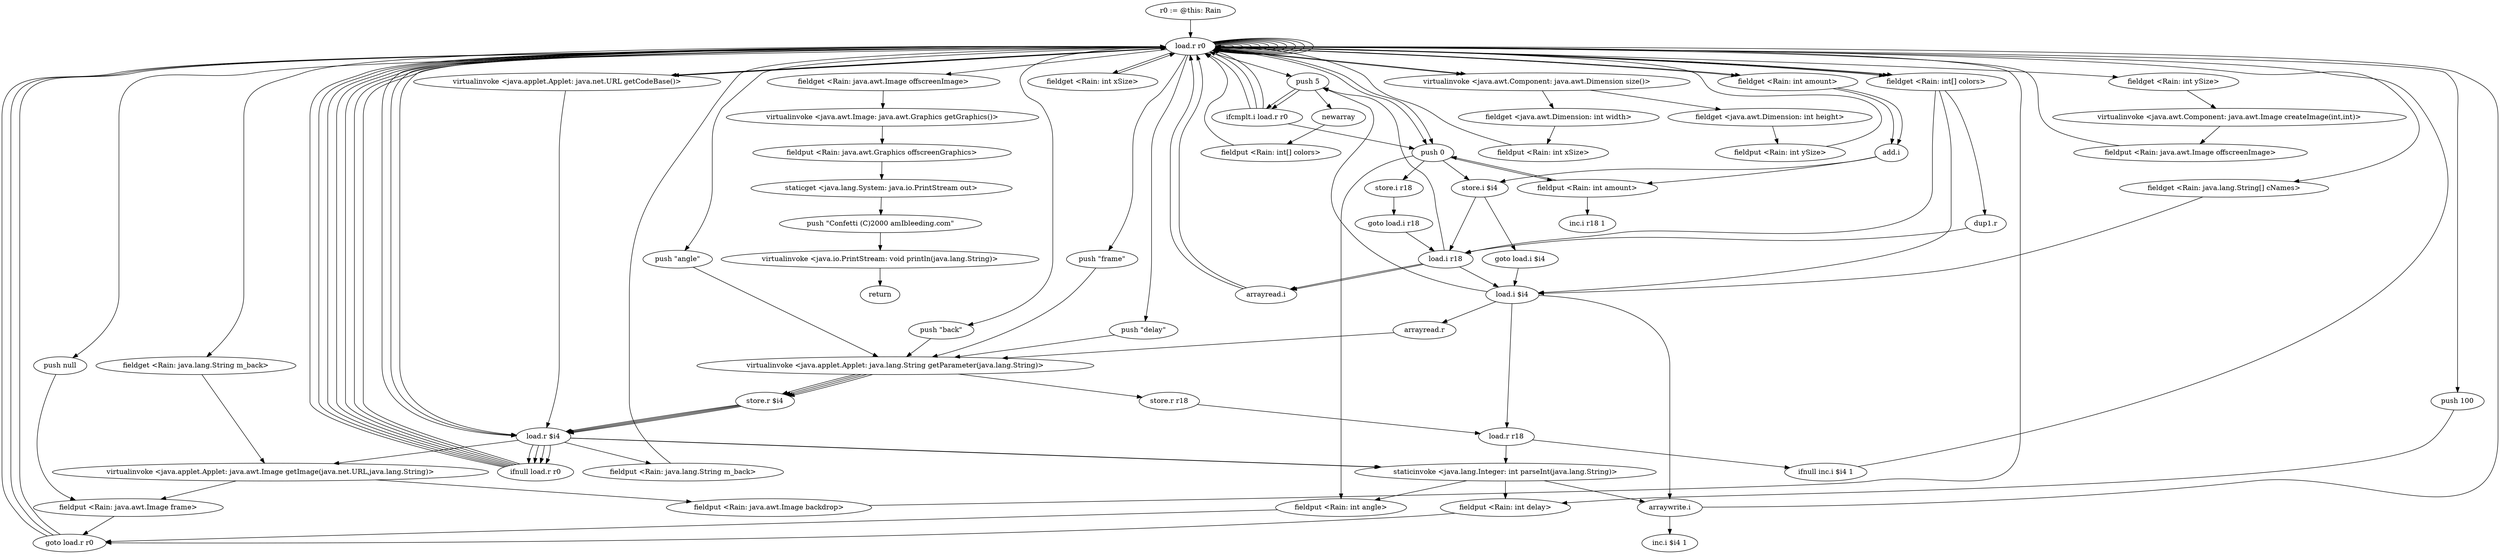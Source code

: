 digraph "" {
    "r0 := @this: Rain"
    "load.r r0"
    "r0 := @this: Rain"->"load.r r0";
    "push 5"
    "load.r r0"->"push 5";
    "newarray"
    "push 5"->"newarray";
    "fieldput <Rain: int[] colors>"
    "newarray"->"fieldput <Rain: int[] colors>";
    "fieldput <Rain: int[] colors>"->"load.r r0";
    "push 0"
    "load.r r0"->"push 0";
    "fieldput <Rain: int amount>"
    "push 0"->"fieldput <Rain: int amount>";
    "fieldput <Rain: int amount>"->"push 0";
    "store.i $i4"
    "push 0"->"store.i $i4";
    "goto load.i $i4"
    "store.i $i4"->"goto load.i $i4";
    "load.i $i4"
    "goto load.i $i4"->"load.i $i4";
    "load.i $i4"->"push 5";
    "ifcmplt.i load.r r0"
    "push 5"->"ifcmplt.i load.r r0";
    "ifcmplt.i load.r r0"->"push 0";
    "store.i r18"
    "push 0"->"store.i r18";
    "goto load.i r18"
    "store.i r18"->"goto load.i r18";
    "load.i r18"
    "goto load.i r18"->"load.i r18";
    "load.i r18"->"push 5";
    "push 5"->"ifcmplt.i load.r r0";
    "ifcmplt.i load.r r0"->"load.r r0";
    "push \"back\""
    "load.r r0"->"push \"back\"";
    "virtualinvoke <java.applet.Applet: java.lang.String getParameter(java.lang.String)>"
    "push \"back\""->"virtualinvoke <java.applet.Applet: java.lang.String getParameter(java.lang.String)>";
    "store.r $i4"
    "virtualinvoke <java.applet.Applet: java.lang.String getParameter(java.lang.String)>"->"store.r $i4";
    "load.r $i4"
    "store.r $i4"->"load.r $i4";
    "ifnull load.r r0"
    "load.r $i4"->"ifnull load.r r0";
    "ifnull load.r r0"->"load.r r0";
    "load.r r0"->"load.r $i4";
    "fieldput <Rain: java.lang.String m_back>"
    "load.r $i4"->"fieldput <Rain: java.lang.String m_back>";
    "fieldput <Rain: java.lang.String m_back>"->"load.r r0";
    "push \"frame\""
    "load.r r0"->"push \"frame\"";
    "push \"frame\""->"virtualinvoke <java.applet.Applet: java.lang.String getParameter(java.lang.String)>";
    "virtualinvoke <java.applet.Applet: java.lang.String getParameter(java.lang.String)>"->"store.r $i4";
    "store.r $i4"->"load.r $i4";
    "load.r $i4"->"ifnull load.r r0";
    "ifnull load.r r0"->"load.r r0";
    "load.r r0"->"load.r r0";
    "load.r r0"->"load.r r0";
    "virtualinvoke <java.applet.Applet: java.net.URL getCodeBase()>"
    "load.r r0"->"virtualinvoke <java.applet.Applet: java.net.URL getCodeBase()>";
    "virtualinvoke <java.applet.Applet: java.net.URL getCodeBase()>"->"load.r $i4";
    "virtualinvoke <java.applet.Applet: java.awt.Image getImage(java.net.URL,java.lang.String)>"
    "load.r $i4"->"virtualinvoke <java.applet.Applet: java.awt.Image getImage(java.net.URL,java.lang.String)>";
    "fieldput <Rain: java.awt.Image frame>"
    "virtualinvoke <java.applet.Applet: java.awt.Image getImage(java.net.URL,java.lang.String)>"->"fieldput <Rain: java.awt.Image frame>";
    "goto load.r r0"
    "fieldput <Rain: java.awt.Image frame>"->"goto load.r r0";
    "goto load.r r0"->"load.r r0";
    "push \"delay\""
    "load.r r0"->"push \"delay\"";
    "push \"delay\""->"virtualinvoke <java.applet.Applet: java.lang.String getParameter(java.lang.String)>";
    "virtualinvoke <java.applet.Applet: java.lang.String getParameter(java.lang.String)>"->"store.r $i4";
    "store.r $i4"->"load.r $i4";
    "load.r $i4"->"ifnull load.r r0";
    "ifnull load.r r0"->"load.r r0";
    "load.r r0"->"load.r $i4";
    "staticinvoke <java.lang.Integer: int parseInt(java.lang.String)>"
    "load.r $i4"->"staticinvoke <java.lang.Integer: int parseInt(java.lang.String)>";
    "fieldput <Rain: int delay>"
    "staticinvoke <java.lang.Integer: int parseInt(java.lang.String)>"->"fieldput <Rain: int delay>";
    "fieldput <Rain: int delay>"->"goto load.r r0";
    "goto load.r r0"->"load.r r0";
    "push \"angle\""
    "load.r r0"->"push \"angle\"";
    "push \"angle\""->"virtualinvoke <java.applet.Applet: java.lang.String getParameter(java.lang.String)>";
    "virtualinvoke <java.applet.Applet: java.lang.String getParameter(java.lang.String)>"->"store.r $i4";
    "store.r $i4"->"load.r $i4";
    "load.r $i4"->"ifnull load.r r0";
    "ifnull load.r r0"->"load.r r0";
    "load.r r0"->"load.r $i4";
    "load.r $i4"->"staticinvoke <java.lang.Integer: int parseInt(java.lang.String)>";
    "fieldput <Rain: int angle>"
    "staticinvoke <java.lang.Integer: int parseInt(java.lang.String)>"->"fieldput <Rain: int angle>";
    "fieldput <Rain: int angle>"->"goto load.r r0";
    "goto load.r r0"->"load.r r0";
    "load.r r0"->"load.r r0";
    "virtualinvoke <java.awt.Component: java.awt.Dimension size()>"
    "load.r r0"->"virtualinvoke <java.awt.Component: java.awt.Dimension size()>";
    "fieldget <java.awt.Dimension: int width>"
    "virtualinvoke <java.awt.Component: java.awt.Dimension size()>"->"fieldget <java.awt.Dimension: int width>";
    "fieldput <Rain: int xSize>"
    "fieldget <java.awt.Dimension: int width>"->"fieldput <Rain: int xSize>";
    "fieldput <Rain: int xSize>"->"load.r r0";
    "load.r r0"->"load.r r0";
    "load.r r0"->"virtualinvoke <java.awt.Component: java.awt.Dimension size()>";
    "fieldget <java.awt.Dimension: int height>"
    "virtualinvoke <java.awt.Component: java.awt.Dimension size()>"->"fieldget <java.awt.Dimension: int height>";
    "fieldput <Rain: int ySize>"
    "fieldget <java.awt.Dimension: int height>"->"fieldput <Rain: int ySize>";
    "fieldput <Rain: int ySize>"->"load.r r0";
    "load.r r0"->"load.r r0";
    "load.r r0"->"load.r r0";
    "load.r r0"->"virtualinvoke <java.applet.Applet: java.net.URL getCodeBase()>";
    "virtualinvoke <java.applet.Applet: java.net.URL getCodeBase()>"->"load.r r0";
    "fieldget <Rain: java.lang.String m_back>"
    "load.r r0"->"fieldget <Rain: java.lang.String m_back>";
    "fieldget <Rain: java.lang.String m_back>"->"virtualinvoke <java.applet.Applet: java.awt.Image getImage(java.net.URL,java.lang.String)>";
    "fieldput <Rain: java.awt.Image backdrop>"
    "virtualinvoke <java.applet.Applet: java.awt.Image getImage(java.net.URL,java.lang.String)>"->"fieldput <Rain: java.awt.Image backdrop>";
    "fieldput <Rain: java.awt.Image backdrop>"->"load.r r0";
    "load.r r0"->"load.r r0";
    "load.r r0"->"load.r r0";
    "fieldget <Rain: int xSize>"
    "load.r r0"->"fieldget <Rain: int xSize>";
    "fieldget <Rain: int xSize>"->"load.r r0";
    "fieldget <Rain: int ySize>"
    "load.r r0"->"fieldget <Rain: int ySize>";
    "virtualinvoke <java.awt.Component: java.awt.Image createImage(int,int)>"
    "fieldget <Rain: int ySize>"->"virtualinvoke <java.awt.Component: java.awt.Image createImage(int,int)>";
    "fieldput <Rain: java.awt.Image offscreenImage>"
    "virtualinvoke <java.awt.Component: java.awt.Image createImage(int,int)>"->"fieldput <Rain: java.awt.Image offscreenImage>";
    "fieldput <Rain: java.awt.Image offscreenImage>"->"load.r r0";
    "load.r r0"->"load.r r0";
    "fieldget <Rain: java.awt.Image offscreenImage>"
    "load.r r0"->"fieldget <Rain: java.awt.Image offscreenImage>";
    "virtualinvoke <java.awt.Image: java.awt.Graphics getGraphics()>"
    "fieldget <Rain: java.awt.Image offscreenImage>"->"virtualinvoke <java.awt.Image: java.awt.Graphics getGraphics()>";
    "fieldput <Rain: java.awt.Graphics offscreenGraphics>"
    "virtualinvoke <java.awt.Image: java.awt.Graphics getGraphics()>"->"fieldput <Rain: java.awt.Graphics offscreenGraphics>";
    "staticget <java.lang.System: java.io.PrintStream out>"
    "fieldput <Rain: java.awt.Graphics offscreenGraphics>"->"staticget <java.lang.System: java.io.PrintStream out>";
    "push \"Confetti (C)2000 amIbleeding.com\""
    "staticget <java.lang.System: java.io.PrintStream out>"->"push \"Confetti (C)2000 amIbleeding.com\"";
    "virtualinvoke <java.io.PrintStream: void println(java.lang.String)>"
    "push \"Confetti (C)2000 amIbleeding.com\""->"virtualinvoke <java.io.PrintStream: void println(java.lang.String)>";
    "return"
    "virtualinvoke <java.io.PrintStream: void println(java.lang.String)>"->"return";
    "ifnull load.r r0"->"load.r r0";
    "load.r r0"->"push 0";
    "push 0"->"fieldput <Rain: int angle>";
    "ifnull load.r r0"->"load.r r0";
    "push 100"
    "load.r r0"->"push 100";
    "push 100"->"fieldput <Rain: int delay>";
    "ifnull load.r r0"->"load.r r0";
    "push null"
    "load.r r0"->"push null";
    "push null"->"fieldput <Rain: java.awt.Image frame>";
    "ifcmplt.i load.r r0"->"load.r r0";
    "load.r r0"->"load.r r0";
    "fieldget <Rain: int[] colors>"
    "load.r r0"->"fieldget <Rain: int[] colors>";
    "fieldget <Rain: int[] colors>"->"load.i r18";
    "arrayread.i"
    "load.i r18"->"arrayread.i";
    "arrayread.i"->"load.r r0";
    "load.r r0"->"fieldget <Rain: int[] colors>";
    "dup1.r"
    "fieldget <Rain: int[] colors>"->"dup1.r";
    "dup1.r"->"load.i r18";
    "load.i r18"->"arrayread.i";
    "arrayread.i"->"load.r r0";
    "fieldget <Rain: int amount>"
    "load.r r0"->"fieldget <Rain: int amount>";
    "add.i"
    "fieldget <Rain: int amount>"->"add.i";
    "add.i"->"store.i $i4";
    "store.i $i4"->"load.i r18";
    "load.i r18"->"load.i $i4";
    "arraywrite.i"
    "load.i $i4"->"arraywrite.i";
    "arraywrite.i"->"load.r r0";
    "load.r r0"->"fieldget <Rain: int amount>";
    "fieldget <Rain: int amount>"->"add.i";
    "add.i"->"fieldput <Rain: int amount>";
    "inc.i r18 1"
    "fieldput <Rain: int amount>"->"inc.i r18 1";
    "ifcmplt.i load.r r0"->"load.r r0";
    "load.r r0"->"load.r r0";
    "fieldget <Rain: java.lang.String[] cNames>"
    "load.r r0"->"fieldget <Rain: java.lang.String[] cNames>";
    "fieldget <Rain: java.lang.String[] cNames>"->"load.i $i4";
    "arrayread.r"
    "load.i $i4"->"arrayread.r";
    "arrayread.r"->"virtualinvoke <java.applet.Applet: java.lang.String getParameter(java.lang.String)>";
    "store.r r18"
    "virtualinvoke <java.applet.Applet: java.lang.String getParameter(java.lang.String)>"->"store.r r18";
    "load.r r18"
    "store.r r18"->"load.r r18";
    "ifnull inc.i $i4 1"
    "load.r r18"->"ifnull inc.i $i4 1";
    "ifnull inc.i $i4 1"->"load.r r0";
    "load.r r0"->"fieldget <Rain: int[] colors>";
    "fieldget <Rain: int[] colors>"->"load.i $i4";
    "load.i $i4"->"load.r r18";
    "load.r r18"->"staticinvoke <java.lang.Integer: int parseInt(java.lang.String)>";
    "staticinvoke <java.lang.Integer: int parseInt(java.lang.String)>"->"arraywrite.i";
    "inc.i $i4 1"
    "arraywrite.i"->"inc.i $i4 1";
}
